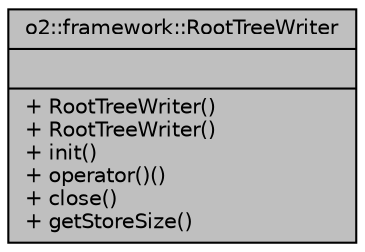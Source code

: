 digraph "o2::framework::RootTreeWriter"
{
 // INTERACTIVE_SVG=YES
  bgcolor="transparent";
  edge [fontname="Helvetica",fontsize="10",labelfontname="Helvetica",labelfontsize="10"];
  node [fontname="Helvetica",fontsize="10",shape=record];
  Node1 [label="{o2::framework::RootTreeWriter\n||+ RootTreeWriter()\l+ RootTreeWriter()\l+ init()\l+ operator()()\l+ close()\l+ getStoreSize()\l}",height=0.2,width=0.4,color="black", fillcolor="grey75", style="filled" fontcolor="black"];
}
